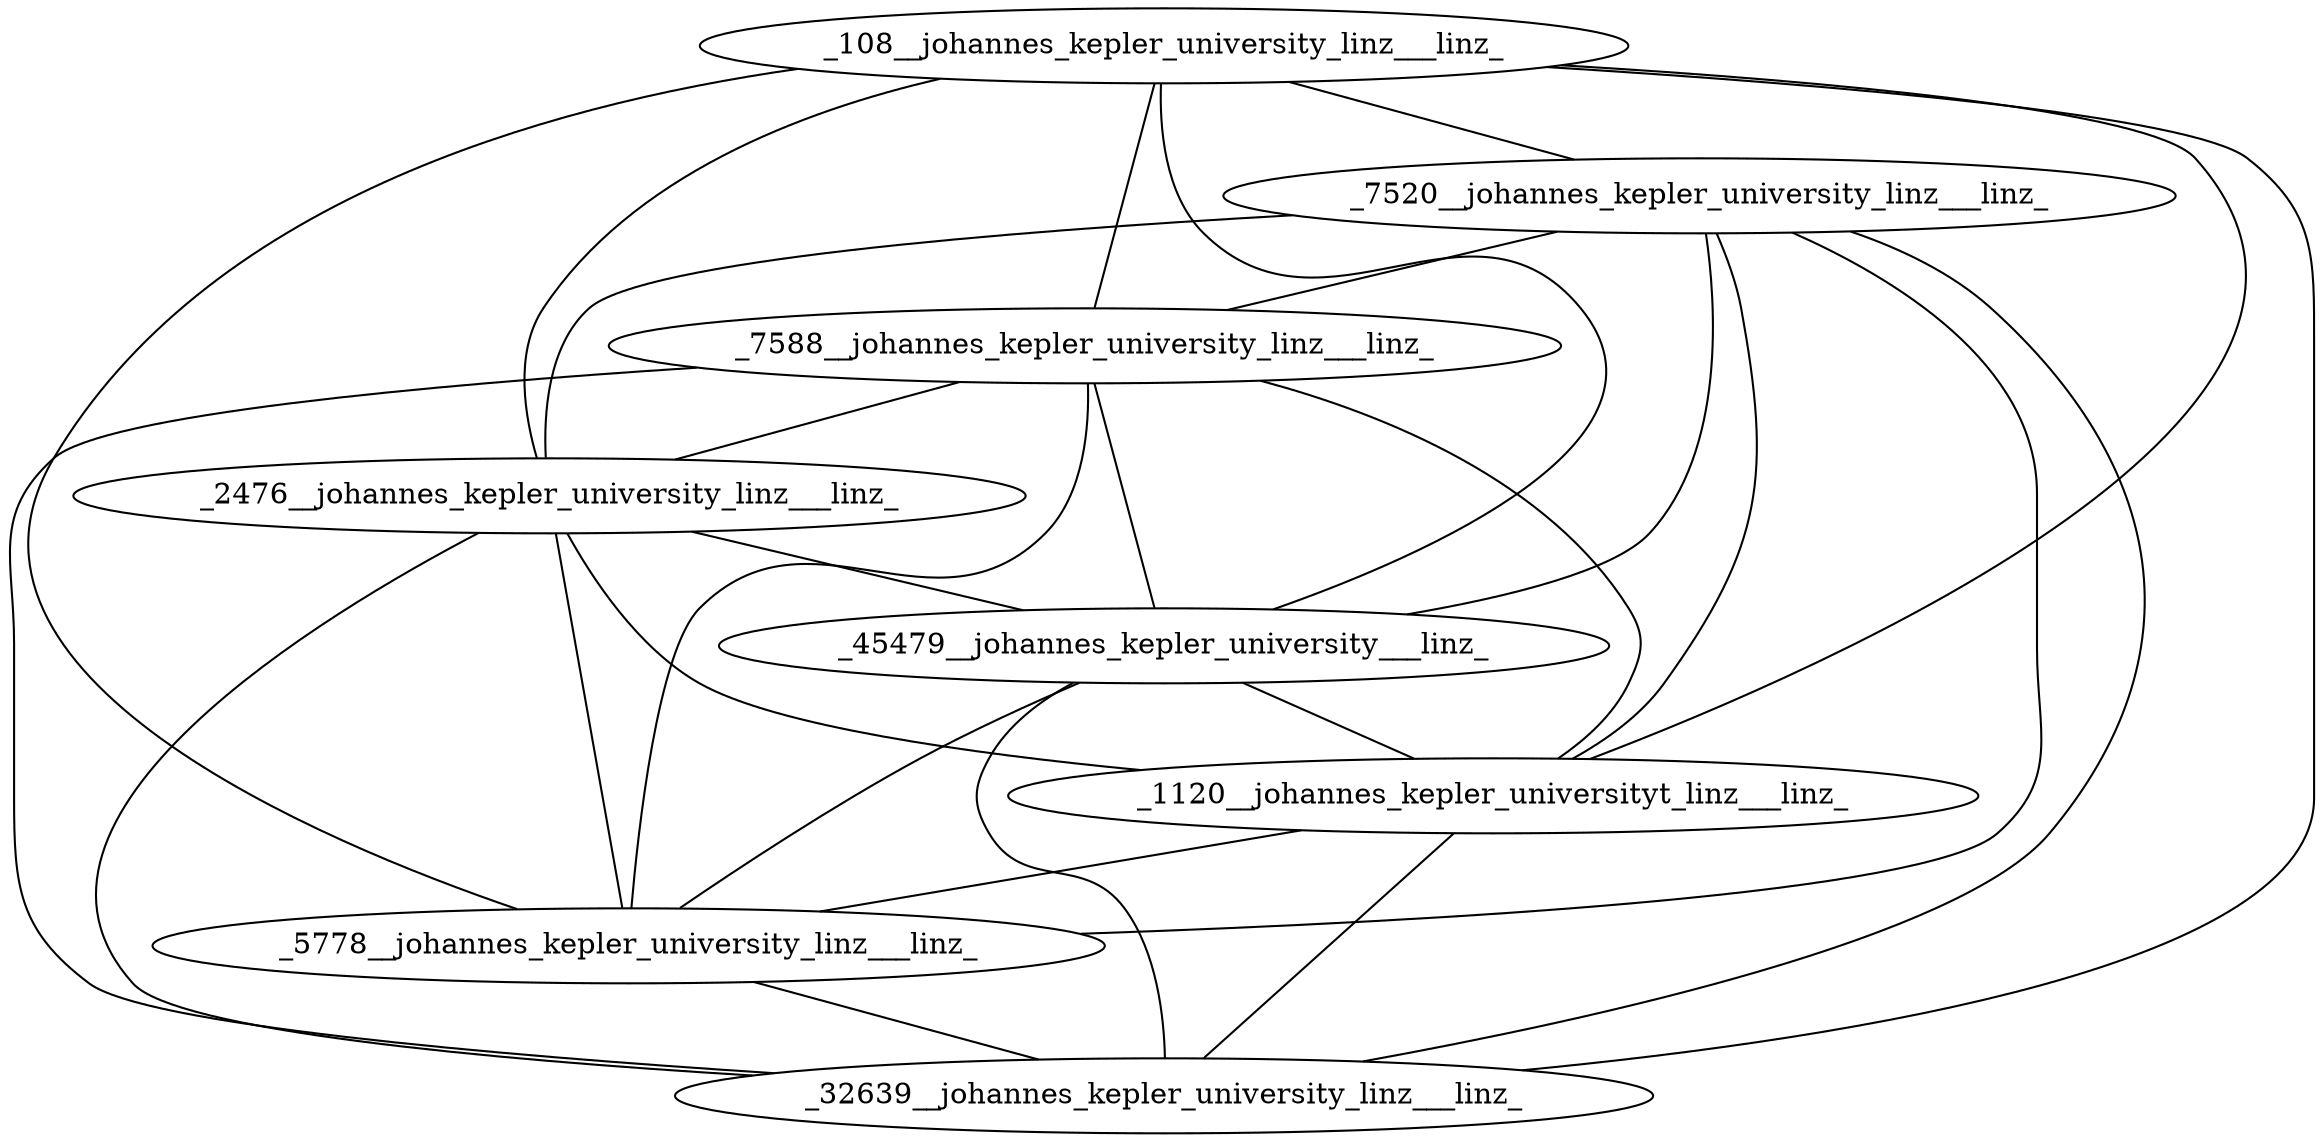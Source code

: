 graph {
_108__johannes_kepler_university_linz___linz_ -- _7520__johannes_kepler_university_linz___linz_
_7520__johannes_kepler_university_linz___linz_ -- _7588__johannes_kepler_university_linz___linz_
_7588__johannes_kepler_university_linz___linz_ -- _45479__johannes_kepler_university___linz_
_32639__johannes_kepler_university_linz___linz_ -- _7520__johannes_kepler_university_linz___linz_
_108__johannes_kepler_university_linz___linz_ -- _2476__johannes_kepler_university_linz___linz_
_5778__johannes_kepler_university_linz___linz_ -- _7520__johannes_kepler_university_linz___linz_
_45479__johannes_kepler_university___linz_ -- _32639__johannes_kepler_university_linz___linz_
_32639__johannes_kepler_university_linz___linz_ -- _7588__johannes_kepler_university_linz___linz_
_7588__johannes_kepler_university_linz___linz_ -- _108__johannes_kepler_university_linz___linz_
_5778__johannes_kepler_university_linz___linz_ -- _32639__johannes_kepler_university_linz___linz_
_45479__johannes_kepler_university___linz_ -- _5778__johannes_kepler_university_linz___linz_
_32639__johannes_kepler_university_linz___linz_ -- _108__johannes_kepler_university_linz___linz_
_1120__johannes_kepler_universityt_linz___linz_ -- _5778__johannes_kepler_university_linz___linz_
_1120__johannes_kepler_universityt_linz___linz_ -- _7588__johannes_kepler_university_linz___linz_
_32639__johannes_kepler_university_linz___linz_ -- _1120__johannes_kepler_universityt_linz___linz_
_2476__johannes_kepler_university_linz___linz_ -- _45479__johannes_kepler_university___linz_
_2476__johannes_kepler_university_linz___linz_ -- _32639__johannes_kepler_university_linz___linz_
_45479__johannes_kepler_university___linz_ -- _7520__johannes_kepler_university_linz___linz_
_7520__johannes_kepler_university_linz___linz_ -- _2476__johannes_kepler_university_linz___linz_
_1120__johannes_kepler_universityt_linz___linz_ -- _2476__johannes_kepler_university_linz___linz_
_1120__johannes_kepler_universityt_linz___linz_ -- _7520__johannes_kepler_university_linz___linz_
_1120__johannes_kepler_universityt_linz___linz_ -- _108__johannes_kepler_university_linz___linz_
_45479__johannes_kepler_university___linz_ -- _1120__johannes_kepler_universityt_linz___linz_
_5778__johannes_kepler_university_linz___linz_ -- _108__johannes_kepler_university_linz___linz_
_7588__johannes_kepler_university_linz___linz_ -- _2476__johannes_kepler_university_linz___linz_
_45479__johannes_kepler_university___linz_ -- _108__johannes_kepler_university_linz___linz_
_5778__johannes_kepler_university_linz___linz_ -- _7588__johannes_kepler_university_linz___linz_
_5778__johannes_kepler_university_linz___linz_ -- _2476__johannes_kepler_university_linz___linz_
}